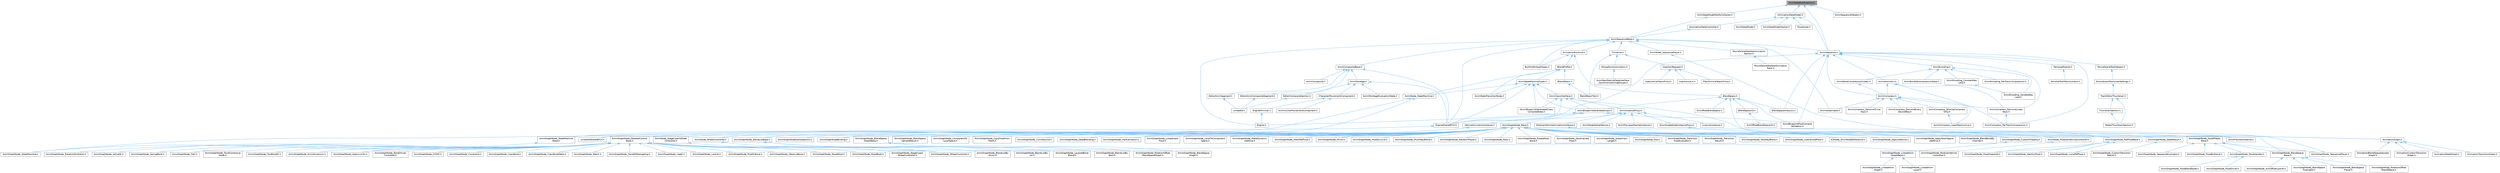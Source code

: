 digraph "AnimDataNotifications.h"
{
 // INTERACTIVE_SVG=YES
 // LATEX_PDF_SIZE
  bgcolor="transparent";
  edge [fontname=Helvetica,fontsize=10,labelfontname=Helvetica,labelfontsize=10];
  node [fontname=Helvetica,fontsize=10,shape=box,height=0.2,width=0.4];
  Node1 [id="Node000001",label="AnimDataNotifications.h",height=0.2,width=0.4,color="gray40", fillcolor="grey60", style="filled", fontcolor="black",tooltip=" "];
  Node1 -> Node2 [id="edge1_Node000001_Node000002",dir="back",color="steelblue1",style="solid",tooltip=" "];
  Node2 [id="Node000002",label="AnimDataModelNotifyCollector.h",height=0.2,width=0.4,color="grey40", fillcolor="white", style="filled",URL="$dc/d99/AnimDataModelNotifyCollector_8h.html",tooltip=" "];
  Node2 -> Node3 [id="edge2_Node000002_Node000003",dir="back",color="steelblue1",style="solid",tooltip=" "];
  Node3 [id="Node000003",label="AnimSequenceBase.h",height=0.2,width=0.4,color="grey40", fillcolor="white", style="filled",URL="$db/d58/AnimSequenceBase_8h.html",tooltip=" "];
  Node3 -> Node4 [id="edge3_Node000003_Node000004",dir="back",color="steelblue1",style="solid",tooltip=" "];
  Node4 [id="Node000004",label="AnimCompositeBase.h",height=0.2,width=0.4,color="grey40", fillcolor="white", style="filled",URL="$de/dc9/AnimCompositeBase_8h.html",tooltip=" "];
  Node4 -> Node5 [id="edge4_Node000004_Node000005",dir="back",color="steelblue1",style="solid",tooltip=" "];
  Node5 [id="Node000005",label="AnimComposite.h",height=0.2,width=0.4,color="grey40", fillcolor="white", style="filled",URL="$d9/d4e/AnimComposite_8h.html",tooltip=" "];
  Node4 -> Node6 [id="edge5_Node000004_Node000006",dir="back",color="steelblue1",style="solid",tooltip=" "];
  Node6 [id="Node000006",label="AnimMontage.h",height=0.2,width=0.4,color="grey40", fillcolor="white", style="filled",URL="$d2/da0/AnimMontage_8h.html",tooltip=" "];
  Node6 -> Node7 [id="edge6_Node000006_Node000007",dir="back",color="steelblue1",style="solid",tooltip=" "];
  Node7 [id="Node000007",label="AnimMontageEvaluationState.h",height=0.2,width=0.4,color="grey40", fillcolor="white", style="filled",URL="$df/d9b/AnimMontageEvaluationState_8h.html",tooltip=" "];
  Node6 -> Node8 [id="edge7_Node000006_Node000008",dir="back",color="steelblue1",style="solid",tooltip=" "];
  Node8 [id="Node000008",label="CharacterMovementComponent.h",height=0.2,width=0.4,color="grey40", fillcolor="white", style="filled",URL="$d8/d84/CharacterMovementComponent_8h.html",tooltip=" "];
  Node8 -> Node9 [id="edge8_Node000008_Node000009",dir="back",color="steelblue1",style="solid",tooltip=" "];
  Node9 [id="Node000009",label="ArchVisCharMovementComponent.h",height=0.2,width=0.4,color="grey40", fillcolor="white", style="filled",URL="$db/dfd/ArchVisCharMovementComponent_8h.html",tooltip=" "];
  Node8 -> Node10 [id="edge9_Node000008_Node000010",dir="back",color="steelblue1",style="solid",tooltip=" "];
  Node10 [id="Node000010",label="EngineMinimal.h",height=0.2,width=0.4,color="grey40", fillcolor="white", style="filled",URL="$d0/d2c/EngineMinimal_8h.html",tooltip=" "];
  Node10 -> Node11 [id="edge10_Node000010_Node000011",dir="back",color="steelblue1",style="solid",tooltip=" "];
  Node11 [id="Node000011",label="Engine.h",height=0.2,width=0.4,color="grey40", fillcolor="white", style="filled",URL="$d1/d34/Public_2Engine_8h.html",tooltip=" "];
  Node6 -> Node12 [id="edge11_Node000006_Node000012",dir="back",color="steelblue1",style="solid",tooltip=" "];
  Node12 [id="Node000012",label="EditorCompositeSection.h",height=0.2,width=0.4,color="grey40", fillcolor="white", style="filled",URL="$d6/d7f/EditorCompositeSection_8h.html",tooltip=" "];
  Node12 -> Node13 [id="edge12_Node000012_Node000013",dir="back",color="steelblue1",style="solid",tooltip=" "];
  Node13 [id="Node000013",label="UnrealEd.h",height=0.2,width=0.4,color="grey40", fillcolor="white", style="filled",URL="$d2/d5f/UnrealEd_8h.html",tooltip=" "];
  Node6 -> Node14 [id="edge13_Node000006_Node000014",dir="back",color="steelblue1",style="solid",tooltip=" "];
  Node14 [id="Node000014",label="EngineSharedPCH.h",height=0.2,width=0.4,color="grey40", fillcolor="white", style="filled",URL="$dc/dbb/EngineSharedPCH_8h.html",tooltip=" "];
  Node14 -> Node15 [id="edge14_Node000014_Node000015",dir="back",color="steelblue1",style="solid",tooltip=" "];
  Node15 [id="Node000015",label="UnrealEdSharedPCH.h",height=0.2,width=0.4,color="grey40", fillcolor="white", style="filled",URL="$d1/de6/UnrealEdSharedPCH_8h.html",tooltip=" "];
  Node4 -> Node16 [id="edge15_Node000004_Node000016",dir="back",color="steelblue1",style="solid",tooltip=" "];
  Node16 [id="Node000016",label="EditorAnimCompositeSegment.h",height=0.2,width=0.4,color="grey40", fillcolor="white", style="filled",URL="$d1/d66/EditorAnimCompositeSegment_8h.html",tooltip=" "];
  Node16 -> Node13 [id="edge16_Node000016_Node000013",dir="back",color="steelblue1",style="solid",tooltip=" "];
  Node4 -> Node17 [id="edge17_Node000004_Node000017",dir="back",color="steelblue1",style="solid",tooltip=" "];
  Node17 [id="Node000017",label="EditorAnimSegment.h",height=0.2,width=0.4,color="grey40", fillcolor="white", style="filled",URL="$d1/d6d/EditorAnimSegment_8h.html",tooltip=" "];
  Node17 -> Node13 [id="edge18_Node000017_Node000013",dir="back",color="steelblue1",style="solid",tooltip=" "];
  Node4 -> Node14 [id="edge19_Node000004_Node000014",dir="back",color="steelblue1",style="solid",tooltip=" "];
  Node3 -> Node18 [id="edge20_Node000003_Node000018",dir="back",color="steelblue1",style="solid",tooltip=" "];
  Node18 [id="Node000018",label="AnimNode_SequencePlayer.h",height=0.2,width=0.4,color="grey40", fillcolor="white", style="filled",URL="$d6/d7e/AnimNode__SequencePlayer_8h.html",tooltip=" "];
  Node18 -> Node19 [id="edge21_Node000018_Node000019",dir="back",color="steelblue1",style="solid",tooltip=" "];
  Node19 [id="Node000019",label="AnimGraphNode_SequencePlayer.h",height=0.2,width=0.4,color="grey40", fillcolor="white", style="filled",URL="$d2/d91/AnimGraphNode__SequencePlayer_8h.html",tooltip=" "];
  Node3 -> Node20 [id="edge22_Node000003_Node000020",dir="back",color="steelblue1",style="solid",tooltip=" "];
  Node20 [id="Node000020",label="AnimSequence.h",height=0.2,width=0.4,color="grey40", fillcolor="white", style="filled",URL="$d0/d8a/AnimSequence_8h.html",tooltip=" "];
  Node20 -> Node21 [id="edge23_Node000020_Node000021",dir="back",color="steelblue1",style="solid",tooltip=" "];
  Node21 [id="Node000021",label="AnimBlueprintPostCompile\lValidation.h",height=0.2,width=0.4,color="grey40", fillcolor="white", style="filled",URL="$de/d1b/AnimBlueprintPostCompileValidation_8h.html",tooltip=" "];
  Node20 -> Node22 [id="edge24_Node000020_Node000022",dir="back",color="steelblue1",style="solid",tooltip=" "];
  Node22 [id="Node000022",label="AnimCompress.h",height=0.2,width=0.4,color="grey40", fillcolor="white", style="filled",URL="$dd/d6d/AnimCompress_8h.html",tooltip=" "];
  Node22 -> Node23 [id="edge25_Node000022_Node000023",dir="back",color="steelblue1",style="solid",tooltip=" "];
  Node23 [id="Node000023",label="AnimCompress_BitwiseCompress\lOnly.h",height=0.2,width=0.4,color="grey40", fillcolor="white", style="filled",URL="$df/dd5/AnimCompress__BitwiseCompressOnly_8h.html",tooltip=" "];
  Node23 -> Node24 [id="edge26_Node000023_Node000024",dir="back",color="steelblue1",style="solid",tooltip=" "];
  Node24 [id="Node000024",label="AnimCompress_LeastDestructive.h",height=0.2,width=0.4,color="grey40", fillcolor="white", style="filled",URL="$da/d93/AnimCompress__LeastDestructive_8h.html",tooltip=" "];
  Node22 -> Node24 [id="edge27_Node000022_Node000024",dir="back",color="steelblue1",style="solid",tooltip=" "];
  Node22 -> Node25 [id="edge28_Node000022_Node000025",dir="back",color="steelblue1",style="solid",tooltip=" "];
  Node25 [id="Node000025",label="AnimCompress_RemoveEvery\lSecondKey.h",height=0.2,width=0.4,color="grey40", fillcolor="white", style="filled",URL="$d6/dc2/AnimCompress__RemoveEverySecondKey_8h.html",tooltip=" "];
  Node22 -> Node26 [id="edge29_Node000022_Node000026",dir="back",color="steelblue1",style="solid",tooltip=" "];
  Node26 [id="Node000026",label="AnimCompress_RemoveLinear\lKeys.h",height=0.2,width=0.4,color="grey40", fillcolor="white", style="filled",URL="$d1/d0a/AnimCompress__RemoveLinearKeys_8h.html",tooltip=" "];
  Node26 -> Node27 [id="edge30_Node000026_Node000027",dir="back",color="steelblue1",style="solid",tooltip=" "];
  Node27 [id="Node000027",label="AnimCompress_PerTrackCompression.h",height=0.2,width=0.4,color="grey40", fillcolor="white", style="filled",URL="$d1/d22/AnimCompress__PerTrackCompression_8h.html",tooltip=" "];
  Node22 -> Node28 [id="edge31_Node000022_Node000028",dir="back",color="steelblue1",style="solid",tooltip=" "];
  Node28 [id="Node000028",label="AnimCompress_RemoveTrivial\lKeys.h",height=0.2,width=0.4,color="grey40", fillcolor="white", style="filled",URL="$d0/d60/AnimCompress__RemoveTrivialKeys_8h.html",tooltip=" "];
  Node22 -> Node29 [id="edge32_Node000022_Node000029",dir="back",color="steelblue1",style="solid",tooltip=" "];
  Node29 [id="Node000029",label="AnimStreamable.h",height=0.2,width=0.4,color="grey40", fillcolor="white", style="filled",URL="$d1/d46/AnimStreamable_8h.html",tooltip=" "];
  Node20 -> Node27 [id="edge33_Node000020_Node000027",dir="back",color="steelblue1",style="solid",tooltip=" "];
  Node20 -> Node26 [id="edge34_Node000020_Node000026",dir="back",color="steelblue1",style="solid",tooltip=" "];
  Node20 -> Node30 [id="edge35_Node000020_Node000030",dir="back",color="steelblue1",style="solid",tooltip=" "];
  Node30 [id="Node000030",label="AnimEncoding.h",height=0.2,width=0.4,color="grey40", fillcolor="white", style="filled",URL="$d9/dfd/AnimEncoding_8h.html",tooltip=" "];
  Node30 -> Node31 [id="edge36_Node000030_Node000031",dir="back",color="steelblue1",style="solid",tooltip=" "];
  Node31 [id="Node000031",label="AnimBoneCompressionCodec.h",height=0.2,width=0.4,color="grey40", fillcolor="white", style="filled",URL="$dd/dc3/AnimBoneCompressionCodec_8h.html",tooltip=" "];
  Node31 -> Node22 [id="edge37_Node000031_Node000022",dir="back",color="steelblue1",style="solid",tooltip=" "];
  Node30 -> Node32 [id="edge38_Node000030_Node000032",dir="back",color="steelblue1",style="solid",tooltip=" "];
  Node32 [id="Node000032",label="AnimBoneDecompressionData.h",height=0.2,width=0.4,color="grey40", fillcolor="white", style="filled",URL="$d9/d92/AnimBoneDecompressionData_8h.html",tooltip=" "];
  Node30 -> Node33 [id="edge39_Node000030_Node000033",dir="back",color="steelblue1",style="solid",tooltip=" "];
  Node33 [id="Node000033",label="AnimEncoding_ConstantKey\lLerp.h",height=0.2,width=0.4,color="grey40", fillcolor="white", style="filled",URL="$d8/d74/AnimEncoding__ConstantKeyLerp_8h.html",tooltip=" "];
  Node33 -> Node34 [id="edge40_Node000033_Node000034",dir="back",color="steelblue1",style="solid",tooltip=" "];
  Node34 [id="Node000034",label="AnimEncoding_VariableKey\lLerp.h",height=0.2,width=0.4,color="grey40", fillcolor="white", style="filled",URL="$d7/d4b/AnimEncoding__VariableKeyLerp_8h.html",tooltip=" "];
  Node30 -> Node35 [id="edge41_Node000030_Node000035",dir="back",color="steelblue1",style="solid",tooltip=" "];
  Node35 [id="Node000035",label="AnimEncoding_PerTrackCompression.h",height=0.2,width=0.4,color="grey40", fillcolor="white", style="filled",URL="$dc/d27/AnimEncoding__PerTrackCompression_8h.html",tooltip=" "];
  Node30 -> Node34 [id="edge42_Node000030_Node000034",dir="back",color="steelblue1",style="solid",tooltip=" "];
  Node20 -> Node36 [id="edge43_Node000020_Node000036",dir="back",color="steelblue1",style="solid",tooltip=" "];
  Node36 [id="Node000036",label="AnimationUtils.h",height=0.2,width=0.4,color="grey40", fillcolor="white", style="filled",URL="$d6/db6/AnimationUtils_8h.html",tooltip=" "];
  Node36 -> Node22 [id="edge44_Node000036_Node000022",dir="back",color="steelblue1",style="solid",tooltip=" "];
  Node36 -> Node27 [id="edge45_Node000036_Node000027",dir="back",color="steelblue1",style="solid",tooltip=" "];
  Node36 -> Node26 [id="edge46_Node000036_Node000026",dir="back",color="steelblue1",style="solid",tooltip=" "];
  Node20 -> Node37 [id="edge47_Node000020_Node000037",dir="back",color="steelblue1",style="solid",tooltip=" "];
  Node37 [id="Node000037",label="BlendSpaceAnalysis.h",height=0.2,width=0.4,color="grey40", fillcolor="white", style="filled",URL="$d7/daf/BlendSpaceAnalysis_8h.html",tooltip=" "];
  Node20 -> Node14 [id="edge48_Node000020_Node000014",dir="back",color="steelblue1",style="solid",tooltip=" "];
  Node20 -> Node38 [id="edge49_Node000020_Node000038",dir="back",color="steelblue1",style="solid",tooltip=" "];
  Node38 [id="Node000038",label="MovieSceneToolHelpers.h",height=0.2,width=0.4,color="grey40", fillcolor="white", style="filled",URL="$d4/d0e/MovieSceneToolHelpers_8h.html",tooltip=" "];
  Node38 -> Node39 [id="edge50_Node000038_Node000039",dir="back",color="steelblue1",style="solid",tooltip=" "];
  Node39 [id="Node000039",label="MovieSceneToolsUserSettings.h",height=0.2,width=0.4,color="grey40", fillcolor="white", style="filled",URL="$d5/dab/MovieSceneToolsUserSettings_8h.html",tooltip=" "];
  Node39 -> Node40 [id="edge51_Node000039_Node000040",dir="back",color="steelblue1",style="solid",tooltip=" "];
  Node40 [id="Node000040",label="TrackEditorThumbnail.h",height=0.2,width=0.4,color="grey40", fillcolor="white", style="filled",URL="$d6/d44/TrackEditorThumbnail_8h.html",tooltip=" "];
  Node40 -> Node41 [id="edge52_Node000040_Node000041",dir="back",color="steelblue1",style="solid",tooltip=" "];
  Node41 [id="Node000041",label="MediaThumbnailSection.h",height=0.2,width=0.4,color="grey40", fillcolor="white", style="filled",URL="$d8/dfe/MediaThumbnailSection_8h.html",tooltip=" "];
  Node40 -> Node42 [id="edge53_Node000040_Node000042",dir="back",color="steelblue1",style="solid",tooltip=" "];
  Node42 [id="Node000042",label="ThumbnailSection.h",height=0.2,width=0.4,color="grey40", fillcolor="white", style="filled",URL="$de/daf/ThumbnailSection_8h.html",tooltip=" "];
  Node42 -> Node41 [id="edge54_Node000042_Node000041",dir="back",color="steelblue1",style="solid",tooltip=" "];
  Node20 -> Node43 [id="edge55_Node000020_Node000043",dir="back",color="steelblue1",style="solid",tooltip=" "];
  Node43 [id="Node000043",label="PersonaModule.h",height=0.2,width=0.4,color="grey40", fillcolor="white", style="filled",URL="$de/d74/PersonaModule_8h.html",tooltip=" "];
  Node43 -> Node44 [id="edge56_Node000043_Node000044",dir="back",color="steelblue1",style="solid",tooltip=" "];
  Node44 [id="Node000044",label="PersonaToolMenuContext.h",height=0.2,width=0.4,color="grey40", fillcolor="white", style="filled",URL="$d6/d6c/PersonaToolMenuContext_8h.html",tooltip=" "];
  Node3 -> Node29 [id="edge57_Node000003_Node000029",dir="back",color="steelblue1",style="solid",tooltip=" "];
  Node3 -> Node45 [id="edge58_Node000003_Node000045",dir="back",color="steelblue1",style="solid",tooltip=" "];
  Node45 [id="Node000045",label="AnimationRuntime.h",height=0.2,width=0.4,color="grey40", fillcolor="white", style="filled",URL="$da/d93/AnimationRuntime_8h.html",tooltip=" "];
  Node45 -> Node46 [id="edge59_Node000045_Node000046",dir="back",color="steelblue1",style="solid",tooltip=" "];
  Node46 [id="Node000046",label="BlendProfile.h",height=0.2,width=0.4,color="grey40", fillcolor="white", style="filled",URL="$d6/d9c/BlendProfile_8h.html",tooltip=" "];
  Node46 -> Node47 [id="edge60_Node000046_Node000047",dir="back",color="steelblue1",style="solid",tooltip=" "];
  Node47 [id="Node000047",label="AnimNode_StateMachine.h",height=0.2,width=0.4,color="grey40", fillcolor="white", style="filled",URL="$df/d8f/AnimNode__StateMachine_8h.html",tooltip=" "];
  Node47 -> Node48 [id="edge61_Node000047_Node000048",dir="back",color="steelblue1",style="solid",tooltip=" "];
  Node48 [id="Node000048",label="AnimGraphNode_StateMachine.h",height=0.2,width=0.4,color="grey40", fillcolor="white", style="filled",URL="$d9/d4d/AnimGraphNode__StateMachine_8h.html",tooltip=" "];
  Node47 -> Node49 [id="edge62_Node000047_Node000049",dir="back",color="steelblue1",style="solid",tooltip=" "];
  Node49 [id="Node000049",label="AnimGraphNode_StateMachine\lBase.h",height=0.2,width=0.4,color="grey40", fillcolor="white", style="filled",URL="$dc/d11/AnimGraphNode__StateMachineBase_8h.html",tooltip=" "];
  Node49 -> Node48 [id="edge63_Node000049_Node000048",dir="back",color="steelblue1",style="solid",tooltip=" "];
  Node46 -> Node50 [id="edge64_Node000046_Node000050",dir="back",color="steelblue1",style="solid",tooltip=" "];
  Node50 [id="Node000050",label="AnimStateMachineTypes.h",height=0.2,width=0.4,color="grey40", fillcolor="white", style="filled",URL="$d2/dc8/AnimStateMachineTypes_8h.html",tooltip=" "];
  Node50 -> Node51 [id="edge65_Node000050_Node000051",dir="back",color="steelblue1",style="solid",tooltip=" "];
  Node51 [id="Node000051",label="AnimBlueprintGeneratedClass.h",height=0.2,width=0.4,color="grey40", fillcolor="white", style="filled",URL="$dc/d81/AnimBlueprintGeneratedClass_8h.html",tooltip=" "];
  Node51 -> Node21 [id="edge66_Node000051_Node000021",dir="back",color="steelblue1",style="solid",tooltip=" "];
  Node51 -> Node52 [id="edge67_Node000051_Node000052",dir="back",color="steelblue1",style="solid",tooltip=" "];
  Node52 [id="Node000052",label="AnimGraphNode_Base.h",height=0.2,width=0.4,color="grey40", fillcolor="white", style="filled",URL="$d0/dfb/AnimGraphNode__Base_8h.html",tooltip=" "];
  Node52 -> Node53 [id="edge68_Node000052_Node000053",dir="back",color="steelblue1",style="solid",tooltip=" "];
  Node53 [id="Node000053",label="AnimGraphNodeAlphaOptions.h",height=0.2,width=0.4,color="grey40", fillcolor="white", style="filled",URL="$d6/df6/AnimGraphNodeAlphaOptions_8h.html",tooltip=" "];
  Node52 -> Node54 [id="edge69_Node000052_Node000054",dir="back",color="steelblue1",style="solid",tooltip=" "];
  Node54 [id="Node000054",label="AnimGraphNodeBinding.h",height=0.2,width=0.4,color="grey40", fillcolor="white", style="filled",URL="$d6/d3b/AnimGraphNodeBinding_8h.html",tooltip=" "];
  Node52 -> Node55 [id="edge70_Node000052_Node000055",dir="back",color="steelblue1",style="solid",tooltip=" "];
  Node55 [id="Node000055",label="AnimGraphNode_ApplyAdditive.h",height=0.2,width=0.4,color="grey40", fillcolor="white", style="filled",URL="$da/d67/AnimGraphNode__ApplyAdditive_8h.html",tooltip=" "];
  Node52 -> Node56 [id="edge71_Node000052_Node000056",dir="back",color="steelblue1",style="solid",tooltip=" "];
  Node56 [id="Node000056",label="AnimGraphNode_ApplyMeshSpace\lAdditive.h",height=0.2,width=0.4,color="grey40", fillcolor="white", style="filled",URL="$dd/dc4/AnimGraphNode__ApplyMeshSpaceAdditive_8h.html",tooltip=" "];
  Node52 -> Node57 [id="edge72_Node000052_Node000057",dir="back",color="steelblue1",style="solid",tooltip=" "];
  Node57 [id="Node000057",label="AnimGraphNode_AssetPlayer\lBase.h",height=0.2,width=0.4,color="grey40", fillcolor="white", style="filled",URL="$d1/d4f/AnimGraphNode__AssetPlayerBase_8h.html",tooltip=" "];
  Node57 -> Node58 [id="edge73_Node000057_Node000058",dir="back",color="steelblue1",style="solid",tooltip=" "];
  Node58 [id="Node000058",label="AnimGraphNode_BlendSpace\lBase.h",height=0.2,width=0.4,color="grey40", fillcolor="white", style="filled",URL="$d7/d6d/AnimGraphNode__BlendSpaceBase_8h.html",tooltip=" "];
  Node58 -> Node59 [id="edge74_Node000058_Node000059",dir="back",color="steelblue1",style="solid",tooltip=" "];
  Node59 [id="Node000059",label="AnimGraphNode_AimOffsetLookAt.h",height=0.2,width=0.4,color="grey40", fillcolor="white", style="filled",URL="$d2/daa/AnimGraphNode__AimOffsetLookAt_8h.html",tooltip=" "];
  Node58 -> Node60 [id="edge75_Node000058_Node000060",dir="back",color="steelblue1",style="solid",tooltip=" "];
  Node60 [id="Node000060",label="AnimGraphNode_BlendSpace\lEvaluator.h",height=0.2,width=0.4,color="grey40", fillcolor="white", style="filled",URL="$d0/d5d/AnimGraphNode__BlendSpaceEvaluator_8h.html",tooltip=" "];
  Node58 -> Node61 [id="edge76_Node000058_Node000061",dir="back",color="steelblue1",style="solid",tooltip=" "];
  Node61 [id="Node000061",label="AnimGraphNode_BlendSpace\lPlayer.h",height=0.2,width=0.4,color="grey40", fillcolor="white", style="filled",URL="$d2/d22/AnimGraphNode__BlendSpacePlayer_8h.html",tooltip=" "];
  Node58 -> Node62 [id="edge77_Node000058_Node000062",dir="back",color="steelblue1",style="solid",tooltip=" "];
  Node62 [id="Node000062",label="AnimGraphNode_RotationOffset\lBlendSpace.h",height=0.2,width=0.4,color="grey40", fillcolor="white", style="filled",URL="$dc/dd5/AnimGraphNode__RotationOffsetBlendSpace_8h.html",tooltip=" "];
  Node57 -> Node63 [id="edge78_Node000057_Node000063",dir="back",color="steelblue1",style="solid",tooltip=" "];
  Node63 [id="Node000063",label="AnimGraphNode_PoseByName.h",height=0.2,width=0.4,color="grey40", fillcolor="white", style="filled",URL="$d7/d02/AnimGraphNode__PoseByName_8h.html",tooltip=" "];
  Node57 -> Node64 [id="edge79_Node000057_Node000064",dir="back",color="steelblue1",style="solid",tooltip=" "];
  Node64 [id="Node000064",label="AnimGraphNode_PoseHandler.h",height=0.2,width=0.4,color="grey40", fillcolor="white", style="filled",URL="$df/dfb/AnimGraphNode__PoseHandler_8h.html",tooltip=" "];
  Node64 -> Node65 [id="edge80_Node000064_Node000065",dir="back",color="steelblue1",style="solid",tooltip=" "];
  Node65 [id="Node000065",label="AnimGraphNode_PoseBlendNode.h",height=0.2,width=0.4,color="grey40", fillcolor="white", style="filled",URL="$de/d70/AnimGraphNode__PoseBlendNode_8h.html",tooltip=" "];
  Node64 -> Node66 [id="edge81_Node000064_Node000066",dir="back",color="steelblue1",style="solid",tooltip=" "];
  Node66 [id="Node000066",label="AnimGraphNode_PoseDriver.h",height=0.2,width=0.4,color="grey40", fillcolor="white", style="filled",URL="$d7/d7d/AnimGraphNode__PoseDriver_8h.html",tooltip=" "];
  Node57 -> Node67 [id="edge82_Node000057_Node000067",dir="back",color="steelblue1",style="solid",tooltip=" "];
  Node67 [id="Node000067",label="AnimGraphNode_SequenceEvaluator.h",height=0.2,width=0.4,color="grey40", fillcolor="white", style="filled",URL="$d1/d1c/AnimGraphNode__SequenceEvaluator_8h.html",tooltip=" "];
  Node57 -> Node19 [id="edge83_Node000057_Node000019",dir="back",color="steelblue1",style="solid",tooltip=" "];
  Node52 -> Node68 [id="edge84_Node000052_Node000068",dir="back",color="steelblue1",style="solid",tooltip=" "];
  Node68 [id="Node000068",label="AnimGraphNode_BlendBoneBy\lChannel.h",height=0.2,width=0.4,color="grey40", fillcolor="white", style="filled",URL="$de/da9/AnimGraphNode__BlendBoneByChannel_8h.html",tooltip=" "];
  Node52 -> Node69 [id="edge85_Node000052_Node000069",dir="back",color="steelblue1",style="solid",tooltip=" "];
  Node69 [id="Node000069",label="AnimGraphNode_BlendListBase.h",height=0.2,width=0.4,color="grey40", fillcolor="white", style="filled",URL="$d7/d20/AnimGraphNode__BlendListBase_8h.html",tooltip=" "];
  Node69 -> Node70 [id="edge86_Node000069_Node000070",dir="back",color="steelblue1",style="solid",tooltip=" "];
  Node70 [id="Node000070",label="AnimGraphNode_BlendListBy\lBool.h",height=0.2,width=0.4,color="grey40", fillcolor="white", style="filled",URL="$d9/d9d/AnimGraphNode__BlendListByBool_8h.html",tooltip=" "];
  Node69 -> Node71 [id="edge87_Node000069_Node000071",dir="back",color="steelblue1",style="solid",tooltip=" "];
  Node71 [id="Node000071",label="AnimGraphNode_BlendListBy\lEnum.h",height=0.2,width=0.4,color="grey40", fillcolor="white", style="filled",URL="$de/d60/AnimGraphNode__BlendListByEnum_8h.html",tooltip=" "];
  Node69 -> Node72 [id="edge88_Node000069_Node000072",dir="back",color="steelblue1",style="solid",tooltip=" "];
  Node72 [id="Node000072",label="AnimGraphNode_BlendListBy\lInt.h",height=0.2,width=0.4,color="grey40", fillcolor="white", style="filled",URL="$dc/df2/AnimGraphNode__BlendListByInt_8h.html",tooltip=" "];
  Node69 -> Node73 [id="edge89_Node000069_Node000073",dir="back",color="steelblue1",style="solid",tooltip=" "];
  Node73 [id="Node000073",label="AnimGraphNode_LayeredBone\lBlend.h",height=0.2,width=0.4,color="grey40", fillcolor="white", style="filled",URL="$d2/d01/AnimGraphNode__LayeredBoneBlend_8h.html",tooltip=" "];
  Node52 -> Node74 [id="edge90_Node000052_Node000074",dir="back",color="steelblue1",style="solid",tooltip=" "];
  Node74 [id="Node000074",label="AnimGraphNode_BlendSpace\lGraphBase.h",height=0.2,width=0.4,color="grey40", fillcolor="white", style="filled",URL="$d6/d44/AnimGraphNode__BlendSpaceGraphBase_8h.html",tooltip=" "];
  Node74 -> Node75 [id="edge91_Node000074_Node000075",dir="back",color="steelblue1",style="solid",tooltip=" "];
  Node75 [id="Node000075",label="AnimGraphNode_BlendSpace\lGraph.h",height=0.2,width=0.4,color="grey40", fillcolor="white", style="filled",URL="$d7/d81/AnimGraphNode__BlendSpaceGraph_8h.html",tooltip=" "];
  Node74 -> Node76 [id="edge92_Node000074_Node000076",dir="back",color="steelblue1",style="solid",tooltip=" "];
  Node76 [id="Node000076",label="AnimGraphNode_RotationOffset\lBlendSpaceGraph.h",height=0.2,width=0.4,color="grey40", fillcolor="white", style="filled",URL="$d0/d4c/AnimGraphNode__RotationOffsetBlendSpaceGraph_8h.html",tooltip=" "];
  Node52 -> Node77 [id="edge93_Node000052_Node000077",dir="back",color="steelblue1",style="solid",tooltip=" "];
  Node77 [id="Node000077",label="AnimGraphNode_BlendSpace\lSampleResult.h",height=0.2,width=0.4,color="grey40", fillcolor="white", style="filled",URL="$de/df8/AnimGraphNode__BlendSpaceSampleResult_8h.html",tooltip=" "];
  Node52 -> Node78 [id="edge94_Node000052_Node000078",dir="back",color="steelblue1",style="solid",tooltip=" "];
  Node78 [id="Node000078",label="AnimGraphNode_ComponentTo\lLocalSpace.h",height=0.2,width=0.4,color="grey40", fillcolor="white", style="filled",URL="$d1/d3f/AnimGraphNode__ComponentToLocalSpace_8h.html",tooltip=" "];
  Node52 -> Node79 [id="edge95_Node000052_Node000079",dir="back",color="steelblue1",style="solid",tooltip=" "];
  Node79 [id="Node000079",label="AnimGraphNode_CopyPoseFrom\lMesh.h",height=0.2,width=0.4,color="grey40", fillcolor="white", style="filled",URL="$d6/d71/AnimGraphNode__CopyPoseFromMesh_8h.html",tooltip=" "];
  Node52 -> Node80 [id="edge96_Node000052_Node000080",dir="back",color="steelblue1",style="solid",tooltip=" "];
  Node80 [id="Node000080",label="AnimGraphNode_CurveSource.h",height=0.2,width=0.4,color="grey40", fillcolor="white", style="filled",URL="$dc/de5/AnimGraphNode__CurveSource_8h.html",tooltip=" "];
  Node52 -> Node81 [id="edge97_Node000052_Node000081",dir="back",color="steelblue1",style="solid",tooltip=" "];
  Node81 [id="Node000081",label="AnimGraphNode_CustomProperty.h",height=0.2,width=0.4,color="grey40", fillcolor="white", style="filled",URL="$d8/d3f/AnimGraphNode__CustomProperty_8h.html",tooltip=" "];
  Node81 -> Node82 [id="edge98_Node000081_Node000082",dir="back",color="steelblue1",style="solid",tooltip=" "];
  Node82 [id="Node000082",label="AnimGraphNode_LinkedAnim\lGraphBase.h",height=0.2,width=0.4,color="grey40", fillcolor="white", style="filled",URL="$d5/de1/AnimGraphNode__LinkedAnimGraphBase_8h.html",tooltip=" "];
  Node82 -> Node83 [id="edge99_Node000082_Node000083",dir="back",color="steelblue1",style="solid",tooltip=" "];
  Node83 [id="Node000083",label="AnimGraphNode_LinkedAnim\lGraph.h",height=0.2,width=0.4,color="grey40", fillcolor="white", style="filled",URL="$da/dd5/AnimGraphNode__LinkedAnimGraph_8h.html",tooltip=" "];
  Node82 -> Node84 [id="edge100_Node000082_Node000084",dir="back",color="steelblue1",style="solid",tooltip=" "];
  Node84 [id="Node000084",label="AnimGraphNode_LinkedAnim\lLayer.h",height=0.2,width=0.4,color="grey40", fillcolor="white", style="filled",URL="$dc/d51/AnimGraphNode__LinkedAnimLayer_8h.html",tooltip=" "];
  Node52 -> Node85 [id="edge101_Node000052_Node000085",dir="back",color="steelblue1",style="solid",tooltip=" "];
  Node85 [id="Node000085",label="AnimGraphNode_DeadBlending.h",height=0.2,width=0.4,color="grey40", fillcolor="white", style="filled",URL="$d8/d73/AnimGraphNode__DeadBlending_8h.html",tooltip=" "];
  Node52 -> Node86 [id="edge102_Node000052_Node000086",dir="back",color="steelblue1",style="solid",tooltip=" "];
  Node86 [id="Node000086",label="AnimGraphNode_Inertialization.h",height=0.2,width=0.4,color="grey40", fillcolor="white", style="filled",URL="$d7/d66/AnimGraphNode__Inertialization_8h.html",tooltip=" "];
  Node52 -> Node87 [id="edge103_Node000052_Node000087",dir="back",color="steelblue1",style="solid",tooltip=" "];
  Node87 [id="Node000087",label="AnimGraphNode_LinkedInput\lPose.h",height=0.2,width=0.4,color="grey40", fillcolor="white", style="filled",URL="$d7/d8c/AnimGraphNode__LinkedInputPose_8h.html",tooltip=" "];
  Node52 -> Node88 [id="edge104_Node000052_Node000088",dir="back",color="steelblue1",style="solid",tooltip=" "];
  Node88 [id="Node000088",label="AnimGraphNode_LocalToComponent\lSpace.h",height=0.2,width=0.4,color="grey40", fillcolor="white", style="filled",URL="$d6/d01/AnimGraphNode__LocalToComponentSpace_8h.html",tooltip=" "];
  Node52 -> Node89 [id="edge105_Node000052_Node000089",dir="back",color="steelblue1",style="solid",tooltip=" "];
  Node89 [id="Node000089",label="AnimGraphNode_MakeDynamic\lAdditive.h",height=0.2,width=0.4,color="grey40", fillcolor="white", style="filled",URL="$d4/dc9/AnimGraphNode__MakeDynamicAdditive_8h.html",tooltip=" "];
  Node52 -> Node90 [id="edge106_Node000052_Node000090",dir="back",color="steelblue1",style="solid",tooltip=" "];
  Node90 [id="Node000090",label="AnimGraphNode_MeshRefPose.h",height=0.2,width=0.4,color="grey40", fillcolor="white", style="filled",URL="$d3/d58/AnimGraphNode__MeshRefPose_8h.html",tooltip=" "];
  Node52 -> Node91 [id="edge107_Node000052_Node000091",dir="back",color="steelblue1",style="solid",tooltip=" "];
  Node91 [id="Node000091",label="AnimGraphNode_Mirror.h",height=0.2,width=0.4,color="grey40", fillcolor="white", style="filled",URL="$de/d96/AnimGraphNode__Mirror_8h.html",tooltip=" "];
  Node52 -> Node92 [id="edge108_Node000052_Node000092",dir="back",color="steelblue1",style="solid",tooltip=" "];
  Node92 [id="Node000092",label="AnimGraphNode_ModifyCurve.h",height=0.2,width=0.4,color="grey40", fillcolor="white", style="filled",URL="$d5/d09/AnimGraphNode__ModifyCurve_8h.html",tooltip=" "];
  Node52 -> Node93 [id="edge109_Node000052_Node000093",dir="back",color="steelblue1",style="solid",tooltip=" "];
  Node93 [id="Node000093",label="AnimGraphNode_MultiWayBlend.h",height=0.2,width=0.4,color="grey40", fillcolor="white", style="filled",URL="$dd/dcb/AnimGraphNode__MultiWayBlend_8h.html",tooltip=" "];
  Node52 -> Node94 [id="edge110_Node000052_Node000094",dir="back",color="steelblue1",style="solid",tooltip=" "];
  Node94 [id="Node000094",label="AnimGraphNode_PoseSnapshot.h",height=0.2,width=0.4,color="grey40", fillcolor="white", style="filled",URL="$d1/d92/AnimGraphNode__PoseSnapshot_8h.html",tooltip=" "];
  Node52 -> Node95 [id="edge111_Node000052_Node000095",dir="back",color="steelblue1",style="solid",tooltip=" "];
  Node95 [id="Node000095",label="AnimGraphNode_RandomPlayer.h",height=0.2,width=0.4,color="grey40", fillcolor="white", style="filled",URL="$dc/d48/AnimGraphNode__RandomPlayer_8h.html",tooltip=" "];
  Node52 -> Node96 [id="edge112_Node000052_Node000096",dir="back",color="steelblue1",style="solid",tooltip=" "];
  Node96 [id="Node000096",label="AnimGraphNode_RefPoseBase.h",height=0.2,width=0.4,color="grey40", fillcolor="white", style="filled",URL="$d8/d34/AnimGraphNode__RefPoseBase_8h.html",tooltip=" "];
  Node96 -> Node97 [id="edge113_Node000096_Node000097",dir="back",color="steelblue1",style="solid",tooltip=" "];
  Node97 [id="Node000097",label="AnimGraphNode_IdentityPose.h",height=0.2,width=0.4,color="grey40", fillcolor="white", style="filled",URL="$d8/dac/AnimGraphNode__IdentityPose_8h.html",tooltip=" "];
  Node96 -> Node98 [id="edge114_Node000096_Node000098",dir="back",color="steelblue1",style="solid",tooltip=" "];
  Node98 [id="Node000098",label="AnimGraphNode_LocalRefPose.h",height=0.2,width=0.4,color="grey40", fillcolor="white", style="filled",URL="$df/d6f/AnimGraphNode__LocalRefPose_8h.html",tooltip=" "];
  Node96 -> Node94 [id="edge115_Node000096_Node000094",dir="back",color="steelblue1",style="solid",tooltip=" "];
  Node52 -> Node99 [id="edge116_Node000052_Node000099",dir="back",color="steelblue1",style="solid",tooltip=" "];
  Node99 [id="Node000099",label="AnimGraphNode_Root.h",height=0.2,width=0.4,color="grey40", fillcolor="white", style="filled",URL="$d2/d39/AnimGraphNode__Root_8h.html",tooltip=" "];
  Node52 -> Node100 [id="edge117_Node000052_Node000100",dir="back",color="steelblue1",style="solid",tooltip=" "];
  Node100 [id="Node000100",label="AnimGraphNode_RotateRoot\lBone.h",height=0.2,width=0.4,color="grey40", fillcolor="white", style="filled",URL="$d4/de0/AnimGraphNode__RotateRootBone_8h.html",tooltip=" "];
  Node52 -> Node101 [id="edge118_Node000052_Node000101",dir="back",color="steelblue1",style="solid",tooltip=" "];
  Node101 [id="Node000101",label="AnimGraphNode_SaveCached\lPose.h",height=0.2,width=0.4,color="grey40", fillcolor="white", style="filled",URL="$df/d5e/AnimGraphNode__SaveCachedPose_8h.html",tooltip=" "];
  Node52 -> Node102 [id="edge119_Node000052_Node000102",dir="back",color="steelblue1",style="solid",tooltip=" "];
  Node102 [id="Node000102",label="AnimGraphNode_ScaleChain\lLength.h",height=0.2,width=0.4,color="grey40", fillcolor="white", style="filled",URL="$d9/df8/AnimGraphNode__ScaleChainLength_8h.html",tooltip=" "];
  Node52 -> Node103 [id="edge120_Node000052_Node000103",dir="back",color="steelblue1",style="solid",tooltip=" "];
  Node103 [id="Node000103",label="AnimGraphNode_SkeletalControl\lBase.h",height=0.2,width=0.4,color="grey40", fillcolor="white", style="filled",URL="$d9/dff/AnimGraphNode__SkeletalControlBase_8h.html",tooltip=" "];
  Node103 -> Node104 [id="edge121_Node000103_Node000104",dir="back",color="steelblue1",style="solid",tooltip=" "];
  Node104 [id="Node000104",label="AnimGraphNode_AnimDynamics.h",height=0.2,width=0.4,color="grey40", fillcolor="white", style="filled",URL="$da/dc2/AnimGraphNode__AnimDynamics_8h.html",tooltip=" "];
  Node103 -> Node105 [id="edge122_Node000103_Node000105",dir="back",color="steelblue1",style="solid",tooltip=" "];
  Node105 [id="Node000105",label="AnimGraphNode_ApplyLimits.h",height=0.2,width=0.4,color="grey40", fillcolor="white", style="filled",URL="$dc/d36/AnimGraphNode__ApplyLimits_8h.html",tooltip=" "];
  Node103 -> Node106 [id="edge123_Node000103_Node000106",dir="back",color="steelblue1",style="solid",tooltip=" "];
  Node106 [id="Node000106",label="AnimGraphNode_BoneDriven\lController.h",height=0.2,width=0.4,color="grey40", fillcolor="white", style="filled",URL="$df/df3/AnimGraphNode__BoneDrivenController_8h.html",tooltip=" "];
  Node103 -> Node107 [id="edge124_Node000103_Node000107",dir="back",color="steelblue1",style="solid",tooltip=" "];
  Node107 [id="Node000107",label="AnimGraphNode_CCDIK.h",height=0.2,width=0.4,color="grey40", fillcolor="white", style="filled",URL="$df/d0d/AnimGraphNode__CCDIK_8h.html",tooltip=" "];
  Node103 -> Node108 [id="edge125_Node000103_Node000108",dir="back",color="steelblue1",style="solid",tooltip=" "];
  Node108 [id="Node000108",label="AnimGraphNode_Constraint.h",height=0.2,width=0.4,color="grey40", fillcolor="white", style="filled",URL="$d2/d98/AnimGraphNode__Constraint_8h.html",tooltip=" "];
  Node103 -> Node109 [id="edge126_Node000103_Node000109",dir="back",color="steelblue1",style="solid",tooltip=" "];
  Node109 [id="Node000109",label="AnimGraphNode_CopyBone.h",height=0.2,width=0.4,color="grey40", fillcolor="white", style="filled",URL="$dc/de6/AnimGraphNode__CopyBone_8h.html",tooltip=" "];
  Node103 -> Node110 [id="edge127_Node000103_Node000110",dir="back",color="steelblue1",style="solid",tooltip=" "];
  Node110 [id="Node000110",label="AnimGraphNode_CopyBoneDelta.h",height=0.2,width=0.4,color="grey40", fillcolor="white", style="filled",URL="$d8/d60/AnimGraphNode__CopyBoneDelta_8h.html",tooltip=" "];
  Node103 -> Node111 [id="edge128_Node000103_Node000111",dir="back",color="steelblue1",style="solid",tooltip=" "];
  Node111 [id="Node000111",label="AnimGraphNode_Fabrik.h",height=0.2,width=0.4,color="grey40", fillcolor="white", style="filled",URL="$d6/d79/AnimGraphNode__Fabrik_8h.html",tooltip=" "];
  Node103 -> Node112 [id="edge129_Node000103_Node000112",dir="back",color="steelblue1",style="solid",tooltip=" "];
  Node112 [id="Node000112",label="AnimGraphNode_HandIKRetargeting.h",height=0.2,width=0.4,color="grey40", fillcolor="white", style="filled",URL="$dd/dee/AnimGraphNode__HandIKRetargeting_8h.html",tooltip=" "];
  Node103 -> Node113 [id="edge130_Node000103_Node000113",dir="back",color="steelblue1",style="solid",tooltip=" "];
  Node113 [id="Node000113",label="AnimGraphNode_LegIK.h",height=0.2,width=0.4,color="grey40", fillcolor="white", style="filled",URL="$d3/d59/AnimGraphNode__LegIK_8h.html",tooltip=" "];
  Node103 -> Node114 [id="edge131_Node000103_Node000114",dir="back",color="steelblue1",style="solid",tooltip=" "];
  Node114 [id="Node000114",label="AnimGraphNode_LookAt.h",height=0.2,width=0.4,color="grey40", fillcolor="white", style="filled",URL="$dd/de3/AnimGraphNode__LookAt_8h.html",tooltip=" "];
  Node103 -> Node115 [id="edge132_Node000103_Node000115",dir="back",color="steelblue1",style="solid",tooltip=" "];
  Node115 [id="Node000115",label="AnimGraphNode_ModifyBone.h",height=0.2,width=0.4,color="grey40", fillcolor="white", style="filled",URL="$d1/d8e/AnimGraphNode__ModifyBone_8h.html",tooltip=" "];
  Node103 -> Node116 [id="edge133_Node000103_Node000116",dir="back",color="steelblue1",style="solid",tooltip=" "];
  Node116 [id="Node000116",label="AnimGraphNode_ModularVehicle\lController.h",height=0.2,width=0.4,color="grey40", fillcolor="white", style="filled",URL="$d3/d04/AnimGraphNode__ModularVehicleController_8h.html",tooltip=" "];
  Node103 -> Node117 [id="edge134_Node000103_Node000117",dir="back",color="steelblue1",style="solid",tooltip=" "];
  Node117 [id="Node000117",label="AnimGraphNode_ObserveBone.h",height=0.2,width=0.4,color="grey40", fillcolor="white", style="filled",URL="$d0/dcc/AnimGraphNode__ObserveBone_8h.html",tooltip=" "];
  Node103 -> Node118 [id="edge135_Node000103_Node000118",dir="back",color="steelblue1",style="solid",tooltip=" "];
  Node118 [id="Node000118",label="AnimGraphNode_ResetRoot.h",height=0.2,width=0.4,color="grey40", fillcolor="white", style="filled",URL="$dd/da9/AnimGraphNode__ResetRoot_8h.html",tooltip=" "];
  Node103 -> Node119 [id="edge136_Node000103_Node000119",dir="back",color="steelblue1",style="solid",tooltip=" "];
  Node119 [id="Node000119",label="AnimGraphNode_RigidBody.h",height=0.2,width=0.4,color="grey40", fillcolor="white", style="filled",URL="$d0/d05/AnimGraphNode__RigidBody_8h.html",tooltip=" "];
  Node103 -> Node120 [id="edge137_Node000103_Node000120",dir="back",color="steelblue1",style="solid",tooltip=" "];
  Node120 [id="Node000120",label="AnimGraphNode_RotationMultiplier.h",height=0.2,width=0.4,color="grey40", fillcolor="white", style="filled",URL="$d6/d16/AnimGraphNode__RotationMultiplier_8h.html",tooltip=" "];
  Node103 -> Node121 [id="edge138_Node000103_Node000121",dir="back",color="steelblue1",style="solid",tooltip=" "];
  Node121 [id="Node000121",label="AnimGraphNode_SplineIK.h",height=0.2,width=0.4,color="grey40", fillcolor="white", style="filled",URL="$d0/d7e/AnimGraphNode__SplineIK_8h.html",tooltip=" "];
  Node103 -> Node122 [id="edge139_Node000103_Node000122",dir="back",color="steelblue1",style="solid",tooltip=" "];
  Node122 [id="Node000122",label="AnimGraphNode_SpringBone.h",height=0.2,width=0.4,color="grey40", fillcolor="white", style="filled",URL="$dc/d38/AnimGraphNode__SpringBone_8h.html",tooltip=" "];
  Node103 -> Node123 [id="edge140_Node000103_Node000123",dir="back",color="steelblue1",style="solid",tooltip=" "];
  Node123 [id="Node000123",label="AnimGraphNode_StageCoach\lWheelController.h",height=0.2,width=0.4,color="grey40", fillcolor="white", style="filled",URL="$d6/dbe/AnimGraphNode__StageCoachWheelController_8h.html",tooltip=" "];
  Node103 -> Node124 [id="edge141_Node000103_Node000124",dir="back",color="steelblue1",style="solid",tooltip=" "];
  Node124 [id="Node000124",label="AnimGraphNode_Trail.h",height=0.2,width=0.4,color="grey40", fillcolor="white", style="filled",URL="$d4/d5a/AnimGraphNode__Trail_8h.html",tooltip=" "];
  Node103 -> Node125 [id="edge142_Node000103_Node000125",dir="back",color="steelblue1",style="solid",tooltip=" "];
  Node125 [id="Node000125",label="AnimGraphNode_TwistCorrective\lNode.h",height=0.2,width=0.4,color="grey40", fillcolor="white", style="filled",URL="$de/d7f/AnimGraphNode__TwistCorrectiveNode_8h.html",tooltip=" "];
  Node103 -> Node126 [id="edge143_Node000103_Node000126",dir="back",color="steelblue1",style="solid",tooltip=" "];
  Node126 [id="Node000126",label="AnimGraphNode_TwoBoneIK.h",height=0.2,width=0.4,color="grey40", fillcolor="white", style="filled",URL="$d1/dc2/AnimGraphNode__TwoBoneIK_8h.html",tooltip=" "];
  Node103 -> Node127 [id="edge144_Node000103_Node000127",dir="back",color="steelblue1",style="solid",tooltip=" "];
  Node127 [id="Node000127",label="AnimGraphNode_WheelController.h",height=0.2,width=0.4,color="grey40", fillcolor="white", style="filled",URL="$df/de4/AnimGraphNode__WheelController_8h.html",tooltip=" "];
  Node52 -> Node128 [id="edge145_Node000052_Node000128",dir="back",color="steelblue1",style="solid",tooltip=" "];
  Node128 [id="Node000128",label="AnimGraphNode_Slot.h",height=0.2,width=0.4,color="grey40", fillcolor="white", style="filled",URL="$df/d63/AnimGraphNode__Slot_8h.html",tooltip=" "];
  Node52 -> Node49 [id="edge146_Node000052_Node000049",dir="back",color="steelblue1",style="solid",tooltip=" "];
  Node52 -> Node129 [id="edge147_Node000052_Node000129",dir="back",color="steelblue1",style="solid",tooltip=" "];
  Node129 [id="Node000129",label="AnimGraphNode_StateResult.h",height=0.2,width=0.4,color="grey40", fillcolor="white", style="filled",URL="$d3/d7e/AnimGraphNode__StateResult_8h.html",tooltip=" "];
  Node129 -> Node130 [id="edge148_Node000129_Node000130",dir="back",color="steelblue1",style="solid",tooltip=" "];
  Node130 [id="Node000130",label="AnimGraphNode_CustomTransition\lResult.h",height=0.2,width=0.4,color="grey40", fillcolor="white", style="filled",URL="$df/d6e/AnimGraphNode__CustomTransitionResult_8h.html",tooltip=" "];
  Node52 -> Node131 [id="edge149_Node000052_Node000131",dir="back",color="steelblue1",style="solid",tooltip=" "];
  Node131 [id="Node000131",label="AnimGraphNode_Transition\lPoseEvaluator.h",height=0.2,width=0.4,color="grey40", fillcolor="white", style="filled",URL="$d8/dec/AnimGraphNode__TransitionPoseEvaluator_8h.html",tooltip=" "];
  Node52 -> Node132 [id="edge150_Node000052_Node000132",dir="back",color="steelblue1",style="solid",tooltip=" "];
  Node132 [id="Node000132",label="AnimGraphNode_Transition\lResult.h",height=0.2,width=0.4,color="grey40", fillcolor="white", style="filled",URL="$d7/d74/AnimGraphNode__TransitionResult_8h.html",tooltip=" "];
  Node52 -> Node133 [id="edge151_Node000052_Node000133",dir="back",color="steelblue1",style="solid",tooltip=" "];
  Node133 [id="Node000133",label="AnimGraphNode_TwoWayBlend.h",height=0.2,width=0.4,color="grey40", fillcolor="white", style="filled",URL="$d0/df0/AnimGraphNode__TwoWayBlend_8h.html",tooltip=" "];
  Node52 -> Node134 [id="edge152_Node000052_Node000134",dir="back",color="steelblue1",style="solid",tooltip=" "];
  Node134 [id="Node000134",label="AnimGraphNode_UseCachedPose.h",height=0.2,width=0.4,color="grey40", fillcolor="white", style="filled",URL="$d8/d30/AnimGraphNode__UseCachedPose_8h.html",tooltip=" "];
  Node52 -> Node135 [id="edge153_Node000052_Node000135",dir="back",color="steelblue1",style="solid",tooltip=" "];
  Node135 [id="Node000135",label="AnimationGraph.h",height=0.2,width=0.4,color="grey40", fillcolor="white", style="filled",URL="$df/d2e/AnimationGraph_8h.html",tooltip=" "];
  Node135 -> Node136 [id="edge154_Node000135_Node000136",dir="back",color="steelblue1",style="solid",tooltip=" "];
  Node136 [id="Node000136",label="AnimationBlendSpaceSample\lGraph.h",height=0.2,width=0.4,color="grey40", fillcolor="white", style="filled",URL="$d1/d35/AnimationBlendSpaceSampleGraph_8h.html",tooltip=" "];
  Node135 -> Node137 [id="edge155_Node000135_Node000137",dir="back",color="steelblue1",style="solid",tooltip=" "];
  Node137 [id="Node000137",label="AnimationCustomTransition\lGraph.h",height=0.2,width=0.4,color="grey40", fillcolor="white", style="filled",URL="$dc/d6c/AnimationCustomTransitionGraph_8h.html",tooltip=" "];
  Node135 -> Node138 [id="edge156_Node000135_Node000138",dir="back",color="steelblue1",style="solid",tooltip=" "];
  Node138 [id="Node000138",label="AnimationStateGraph.h",height=0.2,width=0.4,color="grey40", fillcolor="white", style="filled",URL="$d1/d71/AnimationStateGraph_8h.html",tooltip=" "];
  Node135 -> Node139 [id="edge157_Node000135_Node000139",dir="back",color="steelblue1",style="solid",tooltip=" "];
  Node139 [id="Node000139",label="AnimationTransitionGraph.h",height=0.2,width=0.4,color="grey40", fillcolor="white", style="filled",URL="$d2/d0b/AnimationTransitionGraph_8h.html",tooltip=" "];
  Node52 -> Node140 [id="edge158_Node000052_Node000140",dir="back",color="steelblue1",style="solid",tooltip=" "];
  Node140 [id="Node000140",label="K2Node_AnimNodeReference.h",height=0.2,width=0.4,color="grey40", fillcolor="white", style="filled",URL="$d2/d81/K2Node__AnimNodeReference_8h.html",tooltip=" "];
  Node51 -> Node11 [id="edge159_Node000051_Node000011",dir="back",color="steelblue1",style="solid",tooltip=" "];
  Node51 -> Node14 [id="edge160_Node000051_Node000014",dir="back",color="steelblue1",style="solid",tooltip=" "];
  Node50 -> Node141 [id="edge161_Node000050_Node000141",dir="back",color="steelblue1",style="solid",tooltip=" "];
  Node141 [id="Node000141",label="AnimClassInterface.h",height=0.2,width=0.4,color="grey40", fillcolor="white", style="filled",URL="$df/dce/AnimClassInterface_8h.html",tooltip=" "];
  Node141 -> Node51 [id="edge162_Node000141_Node000051",dir="back",color="steelblue1",style="solid",tooltip=" "];
  Node141 -> Node142 [id="edge163_Node000141_Node000142",dir="back",color="steelblue1",style="solid",tooltip=" "];
  Node142 [id="Node000142",label="AnimInstanceProxy.h",height=0.2,width=0.4,color="grey40", fillcolor="white", style="filled",URL="$d6/d6e/AnimInstanceProxy_8h.html",tooltip=" "];
  Node142 -> Node143 [id="edge164_Node000142_Node000143",dir="back",color="steelblue1",style="solid",tooltip=" "];
  Node143 [id="Node000143",label="AnimNodeAlphaOptions.h",height=0.2,width=0.4,color="grey40", fillcolor="white", style="filled",URL="$df/d96/AnimNodeAlphaOptions_8h.html",tooltip=" "];
  Node142 -> Node144 [id="edge165_Node000142_Node000144",dir="back",color="steelblue1",style="solid",tooltip=" "];
  Node144 [id="Node000144",label="AnimPreviewAttacheInstance.h",height=0.2,width=0.4,color="grey40", fillcolor="white", style="filled",URL="$d8/dda/AnimPreviewAttacheInstance_8h.html",tooltip=" "];
  Node142 -> Node145 [id="edge166_Node000142_Node000145",dir="back",color="steelblue1",style="solid",tooltip=" "];
  Node145 [id="Node000145",label="AnimSingleNodeInstanceProxy.h",height=0.2,width=0.4,color="grey40", fillcolor="white", style="filled",URL="$dc/de5/AnimSingleNodeInstanceProxy_8h.html",tooltip=" "];
  Node145 -> Node146 [id="edge167_Node000145_Node000146",dir="back",color="steelblue1",style="solid",tooltip=" "];
  Node146 [id="Node000146",label="AnimPreviewInstance.h",height=0.2,width=0.4,color="grey40", fillcolor="white", style="filled",URL="$d1/d84/AnimPreviewInstance_8h.html",tooltip=" "];
  Node142 -> Node147 [id="edge168_Node000142_Node000147",dir="back",color="steelblue1",style="solid",tooltip=" "];
  Node147 [id="Node000147",label="LiveLinkInstance.h",height=0.2,width=0.4,color="grey40", fillcolor="white", style="filled",URL="$d5/d97/LiveLinkInstance_8h.html",tooltip=" "];
  Node142 -> Node148 [id="edge169_Node000142_Node000148",dir="back",color="steelblue1",style="solid",tooltip=" "];
  Node148 [id="Node000148",label="ModularVehicleAnimationInstance.h",height=0.2,width=0.4,color="grey40", fillcolor="white", style="filled",URL="$d9/d14/ModularVehicleAnimationInstance_8h.html",tooltip=" "];
  Node148 -> Node149 [id="edge170_Node000148_Node000149",dir="back",color="steelblue1",style="solid",tooltip=" "];
  Node149 [id="Node000149",label="AnimNode_ModularVehicleController.h",height=0.2,width=0.4,color="grey40", fillcolor="white", style="filled",URL="$d8/d10/AnimNode__ModularVehicleController_8h.html",tooltip=" "];
  Node149 -> Node116 [id="edge171_Node000149_Node000116",dir="back",color="steelblue1",style="solid",tooltip=" "];
  Node142 -> Node150 [id="edge172_Node000142_Node000150",dir="back",color="steelblue1",style="solid",tooltip=" "];
  Node150 [id="Node000150",label="VehicleAnimationInstance.h",height=0.2,width=0.4,color="grey40", fillcolor="white", style="filled",URL="$d4/dc8/VehicleAnimationInstance_8h.html",tooltip=" "];
  Node150 -> Node151 [id="edge173_Node000150_Node000151",dir="back",color="steelblue1",style="solid",tooltip=" "];
  Node151 [id="Node000151",label="AnimNode_StageCoachWheel\lController.h",height=0.2,width=0.4,color="grey40", fillcolor="white", style="filled",URL="$d0/d68/AnimNode__StageCoachWheelController_8h.html",tooltip=" "];
  Node151 -> Node123 [id="edge174_Node000151_Node000123",dir="back",color="steelblue1",style="solid",tooltip=" "];
  Node150 -> Node152 [id="edge175_Node000150_Node000152",dir="back",color="steelblue1",style="solid",tooltip=" "];
  Node152 [id="Node000152",label="AnimNode_WheelController.h",height=0.2,width=0.4,color="grey40", fillcolor="white", style="filled",URL="$d4/dbf/AnimNode__WheelController_8h.html",tooltip=" "];
  Node152 -> Node127 [id="edge176_Node000152_Node000127",dir="back",color="steelblue1",style="solid",tooltip=" "];
  Node141 -> Node135 [id="edge177_Node000141_Node000135",dir="back",color="steelblue1",style="solid",tooltip=" "];
  Node141 -> Node14 [id="edge178_Node000141_Node000014",dir="back",color="steelblue1",style="solid",tooltip=" "];
  Node141 -> Node153 [id="edge179_Node000141_Node000153",dir="back",color="steelblue1",style="solid",tooltip=" "];
  Node153 [id="Node000153",label="IAnimBlueprintGeneratedClass\lCompiledData.h",height=0.2,width=0.4,color="grey40", fillcolor="white", style="filled",URL="$d6/de8/IAnimBlueprintGeneratedClassCompiledData_8h.html",tooltip=" "];
  Node50 -> Node47 [id="edge180_Node000050_Node000047",dir="back",color="steelblue1",style="solid",tooltip=" "];
  Node50 -> Node154 [id="edge181_Node000050_Node000154",dir="back",color="steelblue1",style="solid",tooltip=" "];
  Node154 [id="Node000154",label="AnimStateTransitionNode.h",height=0.2,width=0.4,color="grey40", fillcolor="white", style="filled",URL="$d3/db4/AnimStateTransitionNode_8h.html",tooltip=" "];
  Node50 -> Node14 [id="edge182_Node000050_Node000014",dir="back",color="steelblue1",style="solid",tooltip=" "];
  Node50 -> Node153 [id="edge183_Node000050_Node000153",dir="back",color="steelblue1",style="solid",tooltip=" "];
  Node46 -> Node154 [id="edge184_Node000046_Node000154",dir="back",color="steelblue1",style="solid",tooltip=" "];
  Node46 -> Node155 [id="edge185_Node000046_Node000155",dir="back",color="steelblue1",style="solid",tooltip=" "];
  Node155 [id="Node000155",label="IBlendStack.h",height=0.2,width=0.4,color="grey40", fillcolor="white", style="filled",URL="$df/d73/IBlendStack_8h.html",tooltip=" "];
  Node155 -> Node156 [id="edge186_Node000155_Node000156",dir="back",color="steelblue1",style="solid",tooltip=" "];
  Node156 [id="Node000156",label="BlendStackTrait.h",height=0.2,width=0.4,color="grey40", fillcolor="white", style="filled",URL="$dd/dc9/BlendStackTrait_8h.html",tooltip=" "];
  Node45 -> Node157 [id="edge187_Node000045_Node000157",dir="back",color="steelblue1",style="solid",tooltip=" "];
  Node157 [id="Node000157",label="BlendSpace.h",height=0.2,width=0.4,color="grey40", fillcolor="white", style="filled",URL="$d7/d9b/BlendSpace_8h.html",tooltip=" "];
  Node157 -> Node158 [id="edge188_Node000157_Node000158",dir="back",color="steelblue1",style="solid",tooltip=" "];
  Node158 [id="Node000158",label="AimOffsetBlendSpace.h",height=0.2,width=0.4,color="grey40", fillcolor="white", style="filled",URL="$d3/d5d/AimOffsetBlendSpace_8h.html",tooltip=" "];
  Node157 -> Node51 [id="edge189_Node000157_Node000051",dir="back",color="steelblue1",style="solid",tooltip=" "];
  Node157 -> Node21 [id="edge190_Node000157_Node000021",dir="back",color="steelblue1",style="solid",tooltip=" "];
  Node157 -> Node58 [id="edge191_Node000157_Node000058",dir="back",color="steelblue1",style="solid",tooltip=" "];
  Node157 -> Node159 [id="edge192_Node000157_Node000159",dir="back",color="steelblue1",style="solid",tooltip=" "];
  Node159 [id="Node000159",label="BlendSpace1D.h",height=0.2,width=0.4,color="grey40", fillcolor="white", style="filled",URL="$d5/d90/BlendSpace1D_8h.html",tooltip=" "];
  Node159 -> Node160 [id="edge193_Node000159_Node000160",dir="back",color="steelblue1",style="solid",tooltip=" "];
  Node160 [id="Node000160",label="AimOffsetBlendSpace1D.h",height=0.2,width=0.4,color="grey40", fillcolor="white", style="filled",URL="$d4/d4c/AimOffsetBlendSpace1D_8h.html",tooltip=" "];
  Node157 -> Node37 [id="edge194_Node000157_Node000037",dir="back",color="steelblue1",style="solid",tooltip=" "];
  Node45 -> Node161 [id="edge195_Node000045_Node000161",dir="back",color="steelblue1",style="solid",tooltip=" "];
  Node161 [id="Node000161",label="BuiltInAttributeTypes.h",height=0.2,width=0.4,color="grey40", fillcolor="white", style="filled",URL="$dc/dd0/BuiltInAttributeTypes_8h.html",tooltip=" "];
  Node3 -> Node161 [id="edge196_Node000003_Node000161",dir="back",color="steelblue1",style="solid",tooltip=" "];
  Node3 -> Node11 [id="edge197_Node000003_Node000011",dir="back",color="steelblue1",style="solid",tooltip=" "];
  Node3 -> Node14 [id="edge198_Node000003_Node000014",dir="back",color="steelblue1",style="solid",tooltip=" "];
  Node3 -> Node162 [id="edge199_Node000003_Node000162",dir="back",color="steelblue1",style="solid",tooltip=" "];
  Node162 [id="Node000162",label="ITimeline.h",height=0.2,width=0.4,color="grey40", fillcolor="white", style="filled",URL="$d9/d1c/ITimeline_8h.html",tooltip=" "];
  Node162 -> Node156 [id="edge200_Node000162_Node000156",dir="back",color="steelblue1",style="solid",tooltip=" "];
  Node162 -> Node163 [id="edge201_Node000162_Node000163",dir="back",color="steelblue1",style="solid",tooltip=" "];
  Node163 [id="Node000163",label="IGroupSynchronization.h",height=0.2,width=0.4,color="grey40", fillcolor="white", style="filled",URL="$d0/dea/IGroupSynchronization_8h.html",tooltip=" "];
  Node163 -> Node164 [id="edge202_Node000163_Node000164",dir="back",color="steelblue1",style="solid",tooltip=" "];
  Node164 [id="Node000164",label="AnimNextNativeDataInterface\l_SynchronizeUsingGroups.h",height=0.2,width=0.4,color="grey40", fillcolor="white", style="filled",URL="$dd/d68/AnimNextNativeDataInterface__SynchronizeUsingGroups_8h.html",tooltip=" "];
  Node162 -> Node165 [id="edge203_Node000162_Node000165",dir="back",color="steelblue1",style="solid",tooltip=" "];
  Node165 [id="Node000165",label="InjectionRequest.h",height=0.2,width=0.4,color="grey40", fillcolor="white", style="filled",URL="$df/d85/InjectionRequest_8h.html",tooltip=" "];
  Node165 -> Node166 [id="edge204_Node000165_Node000166",dir="back",color="steelblue1",style="solid",tooltip=" "];
  Node166 [id="Node000166",label="InjectionCallbackProxy.h",height=0.2,width=0.4,color="grey40", fillcolor="white", style="filled",URL="$d2/df7/InjectionCallbackProxy_8h.html",tooltip=" "];
  Node165 -> Node167 [id="edge205_Node000165_Node000167",dir="back",color="steelblue1",style="solid",tooltip=" "];
  Node167 [id="Node000167",label="InjectionUtils.h",height=0.2,width=0.4,color="grey40", fillcolor="white", style="filled",URL="$de/dca/InjectionUtils_8h.html",tooltip=" "];
  Node165 -> Node168 [id="edge206_Node000165_Node000168",dir="back",color="steelblue1",style="solid",tooltip=" "];
  Node168 [id="Node000168",label="PlayAnimCallbackProxy.h",height=0.2,width=0.4,color="grey40", fillcolor="white", style="filled",URL="$d9/dd0/PlayAnimCallbackProxy_8h.html",tooltip=" "];
  Node3 -> Node169 [id="edge207_Node000003_Node000169",dir="back",color="steelblue1",style="solid",tooltip=" "];
  Node169 [id="Node000169",label="MovieSceneSkeletalAnimation\lSection.h",height=0.2,width=0.4,color="grey40", fillcolor="white", style="filled",URL="$de/d52/MovieSceneSkeletalAnimationSection_8h.html",tooltip=" "];
  Node169 -> Node170 [id="edge208_Node000169_Node000170",dir="back",color="steelblue1",style="solid",tooltip=" "];
  Node170 [id="Node000170",label="MovieSceneSkeletalAnimation\lTrack.h",height=0.2,width=0.4,color="grey40", fillcolor="white", style="filled",URL="$d1/dcb/MovieSceneSkeletalAnimationTrack_8h.html",tooltip=" "];
  Node1 -> Node20 [id="edge209_Node000001_Node000020",dir="back",color="steelblue1",style="solid",tooltip=" "];
  Node1 -> Node171 [id="edge210_Node000001_Node000171",dir="back",color="steelblue1",style="solid",tooltip=" "];
  Node171 [id="Node000171",label="AnimSequenceHelpers.h",height=0.2,width=0.4,color="grey40", fillcolor="white", style="filled",URL="$dd/d12/AnimSequenceHelpers_8h.html",tooltip=" "];
  Node1 -> Node172 [id="edge211_Node000001_Node000172",dir="back",color="steelblue1",style="solid",tooltip=" "];
  Node172 [id="Node000172",label="IAnimationDataModel.h",height=0.2,width=0.4,color="grey40", fillcolor="white", style="filled",URL="$d3/dc4/IAnimationDataModel_8h.html",tooltip=" "];
  Node172 -> Node173 [id="edge212_Node000172_Node000173",dir="back",color="steelblue1",style="solid",tooltip=" "];
  Node173 [id="Node000173",label="AnimDataModel.h",height=0.2,width=0.4,color="grey40", fillcolor="white", style="filled",URL="$d8/dab/AnimDataModel_8h.html",tooltip=" "];
  Node172 -> Node174 [id="edge213_Node000172_Node000174",dir="back",color="steelblue1",style="solid",tooltip=" "];
  Node174 [id="Node000174",label="AnimDataModelHasher.h",height=0.2,width=0.4,color="grey40", fillcolor="white", style="filled",URL="$d1/d21/AnimDataModelHasher_8h.html",tooltip=" "];
  Node172 -> Node20 [id="edge214_Node000172_Node000020",dir="back",color="steelblue1",style="solid",tooltip=" "];
  Node172 -> Node175 [id="edge215_Node000172_Node000175",dir="back",color="steelblue1",style="solid",tooltip=" "];
  Node175 [id="Node000175",label="IAnimationDataController.h",height=0.2,width=0.4,color="grey40", fillcolor="white", style="filled",URL="$df/d22/IAnimationDataController_8h.html",tooltip=" "];
  Node175 -> Node3 [id="edge216_Node000175_Node000003",dir="back",color="steelblue1",style="solid",tooltip=" "];
  Node172 -> Node176 [id="edge217_Node000172_Node000176",dir="back",color="steelblue1",style="solid",tooltip=" "];
  Node176 [id="Node000176",label="PoseAsset.h",height=0.2,width=0.4,color="grey40", fillcolor="white", style="filled",URL="$d9/dba/PoseAsset_8h.html",tooltip=" "];
}
